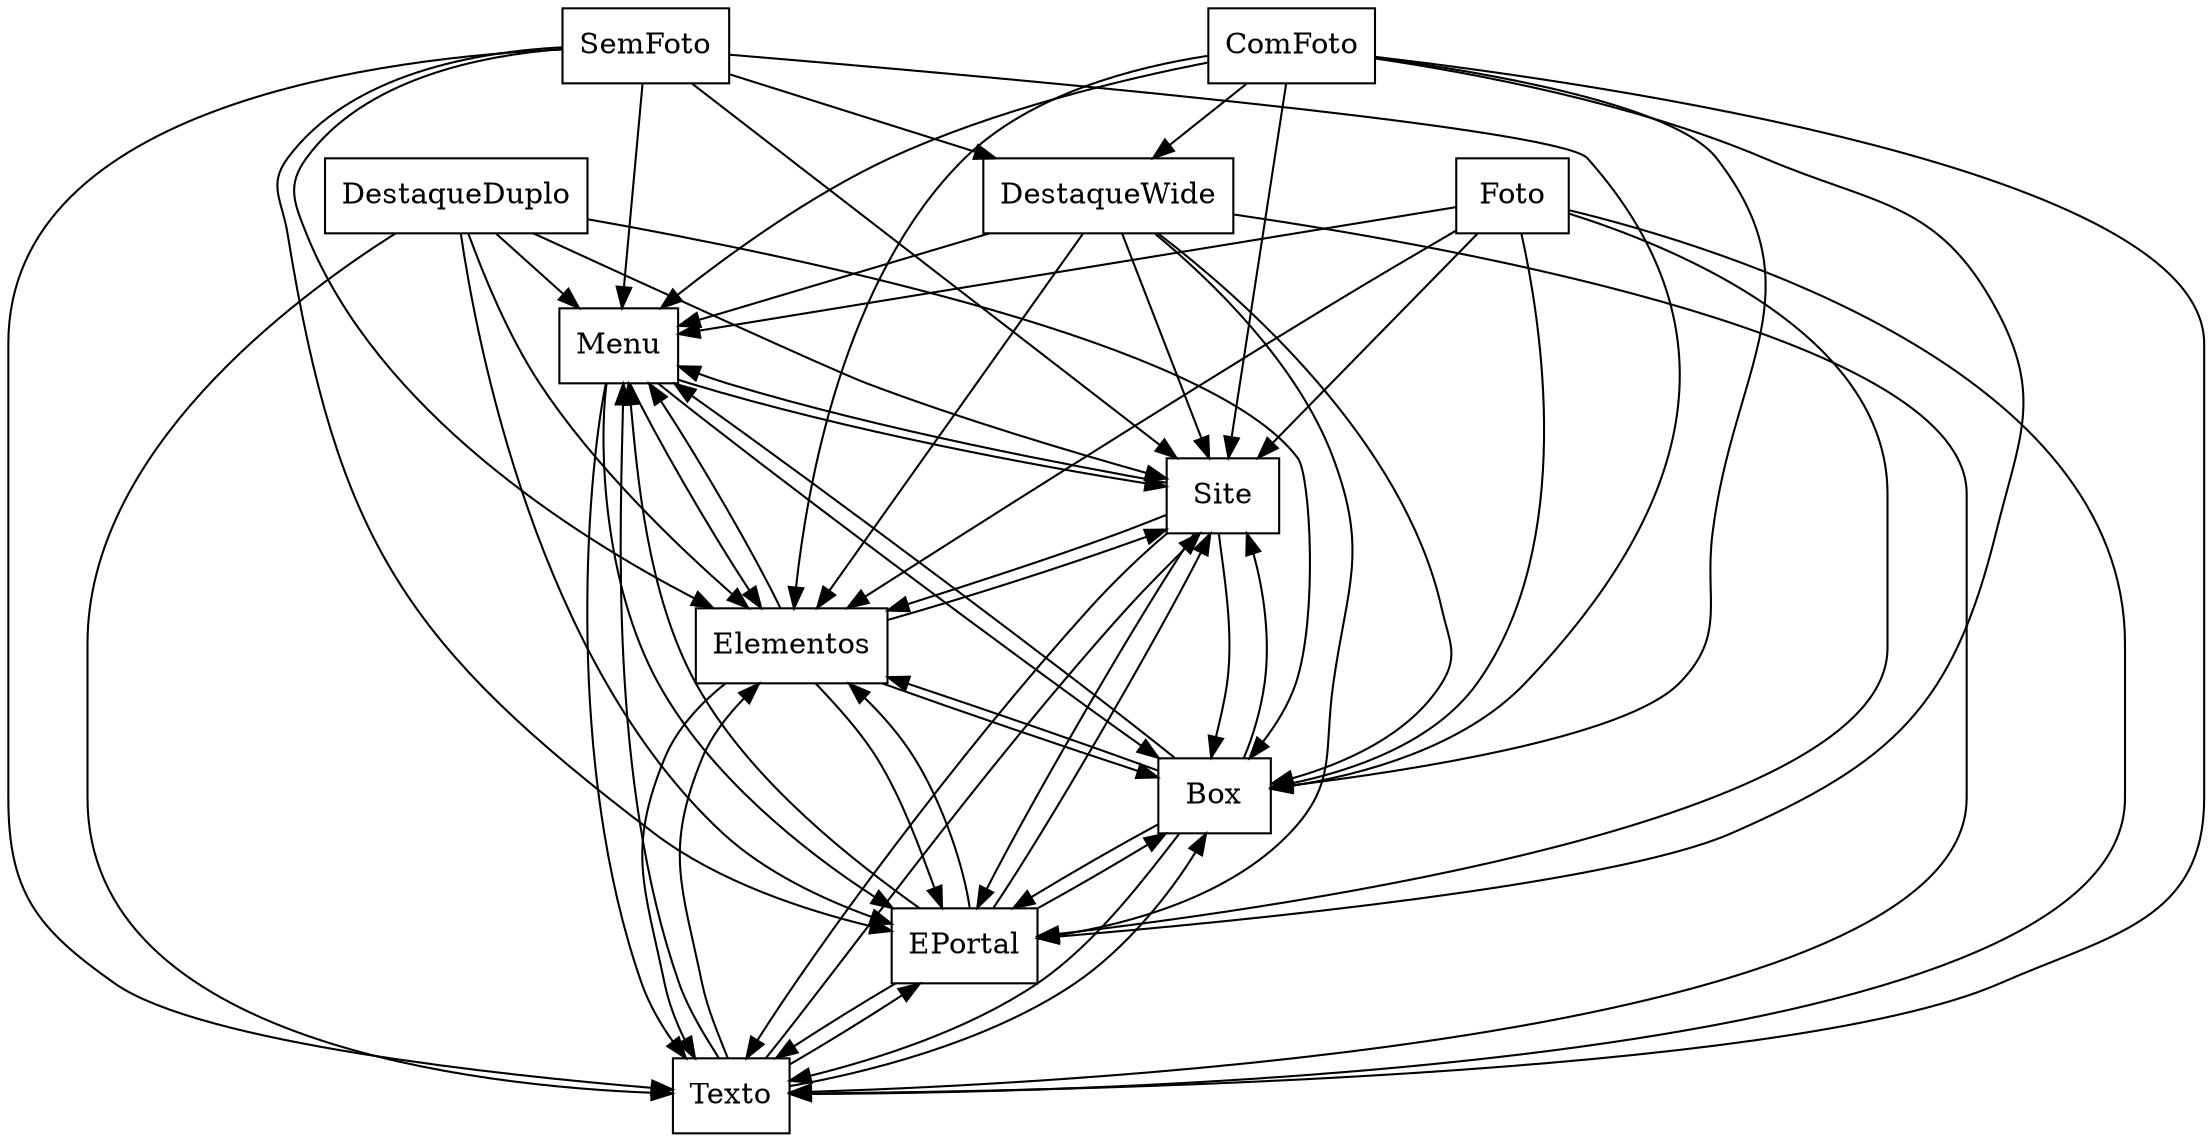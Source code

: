 digraph{
graph [rankdir=TB];
node [shape=box];
edge [arrowhead=normal];
0[label="Menu",]
1[label="Site",]
2[label="Texto",]
3[label="EPortal",]
4[label="DestaqueDuplo",]
5[label="DestaqueWide",]
6[label="SemFoto",]
7[label="Box",]
8[label="Foto",]
9[label="Elementos",]
10[label="ComFoto",]
0->1[label="",]
0->2[label="",]
0->3[label="",]
0->7[label="",]
0->9[label="",]
1->0[label="",]
1->2[label="",]
1->3[label="",]
1->7[label="",]
1->9[label="",]
2->0[label="",]
2->1[label="",]
2->3[label="",]
2->7[label="",]
2->9[label="",]
3->0[label="",]
3->1[label="",]
3->2[label="",]
3->7[label="",]
3->9[label="",]
4->0[label="",]
4->1[label="",]
4->2[label="",]
4->3[label="",]
4->7[label="",]
4->9[label="",]
5->0[label="",]
5->1[label="",]
5->2[label="",]
5->3[label="",]
5->7[label="",]
5->9[label="",]
6->0[label="",]
6->1[label="",]
6->2[label="",]
6->3[label="",]
6->5[label="",]
6->7[label="",]
6->9[label="",]
7->0[label="",]
7->1[label="",]
7->2[label="",]
7->3[label="",]
7->9[label="",]
8->0[label="",]
8->1[label="",]
8->2[label="",]
8->3[label="",]
8->7[label="",]
8->9[label="",]
9->0[label="",]
9->1[label="",]
9->2[label="",]
9->3[label="",]
9->7[label="",]
10->0[label="",]
10->1[label="",]
10->2[label="",]
10->3[label="",]
10->5[label="",]
10->7[label="",]
10->9[label="",]
}
